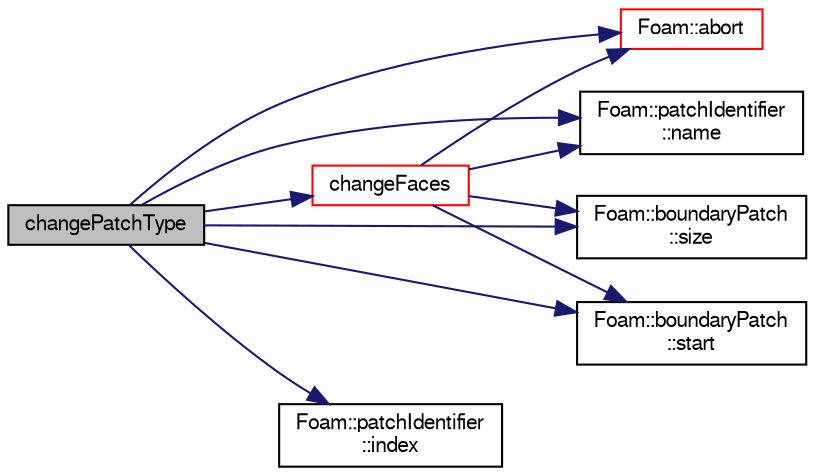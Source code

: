 digraph "changePatchType"
{
  bgcolor="transparent";
  edge [fontname="FreeSans",fontsize="10",labelfontname="FreeSans",labelfontsize="10"];
  node [fontname="FreeSans",fontsize="10",shape=record];
  rankdir="LR";
  Node2579 [label="changePatchType",height=0.2,width=0.4,color="black", fillcolor="grey75", style="filled", fontcolor="black"];
  Node2579 -> Node2580 [color="midnightblue",fontsize="10",style="solid",fontname="FreeSans"];
  Node2580 [label="Foam::abort",height=0.2,width=0.4,color="red",URL="$a21124.html#a447107a607d03e417307c203fa5fb44b"];
  Node2579 -> Node2623 [color="midnightblue",fontsize="10",style="solid",fontname="FreeSans"];
  Node2623 [label="changeFaces",height=0.2,width=0.4,color="red",URL="$a21430.html#aa3edbdb390a2b28fbb17a16562278186",tooltip="Recalculate face ordering and patches. Return old to new. "];
  Node2623 -> Node2580 [color="midnightblue",fontsize="10",style="solid",fontname="FreeSans"];
  Node2623 -> Node2626 [color="midnightblue",fontsize="10",style="solid",fontname="FreeSans"];
  Node2626 [label="Foam::patchIdentifier\l::name",height=0.2,width=0.4,color="black",URL="$a27122.html#acc80e00a8ac919288fb55bd14cc88bf6",tooltip="Return name. "];
  Node2623 -> Node2628 [color="midnightblue",fontsize="10",style="solid",fontname="FreeSans"];
  Node2628 [label="Foam::boundaryPatch\l::size",height=0.2,width=0.4,color="black",URL="$a21434.html#a9facbf0a118d395c89884e45a5ca4e4b"];
  Node2623 -> Node2629 [color="midnightblue",fontsize="10",style="solid",fontname="FreeSans"];
  Node2629 [label="Foam::boundaryPatch\l::start",height=0.2,width=0.4,color="black",URL="$a21434.html#a6bfd3e3abb11e98bdb4b98671cec1234"];
  Node2579 -> Node2633 [color="midnightblue",fontsize="10",style="solid",fontname="FreeSans"];
  Node2633 [label="Foam::patchIdentifier\l::index",height=0.2,width=0.4,color="black",URL="$a27122.html#a4a438520bb14406481732edc13c119c7",tooltip="Return the index of this patch in the boundaryMesh. "];
  Node2579 -> Node2626 [color="midnightblue",fontsize="10",style="solid",fontname="FreeSans"];
  Node2579 -> Node2628 [color="midnightblue",fontsize="10",style="solid",fontname="FreeSans"];
  Node2579 -> Node2629 [color="midnightblue",fontsize="10",style="solid",fontname="FreeSans"];
}
